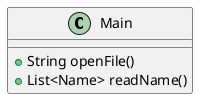 @startuml
'https://plantuml.com/class-diagram

class Main {

    +String openFile()
    +List<Name> readName()
}

@enduml